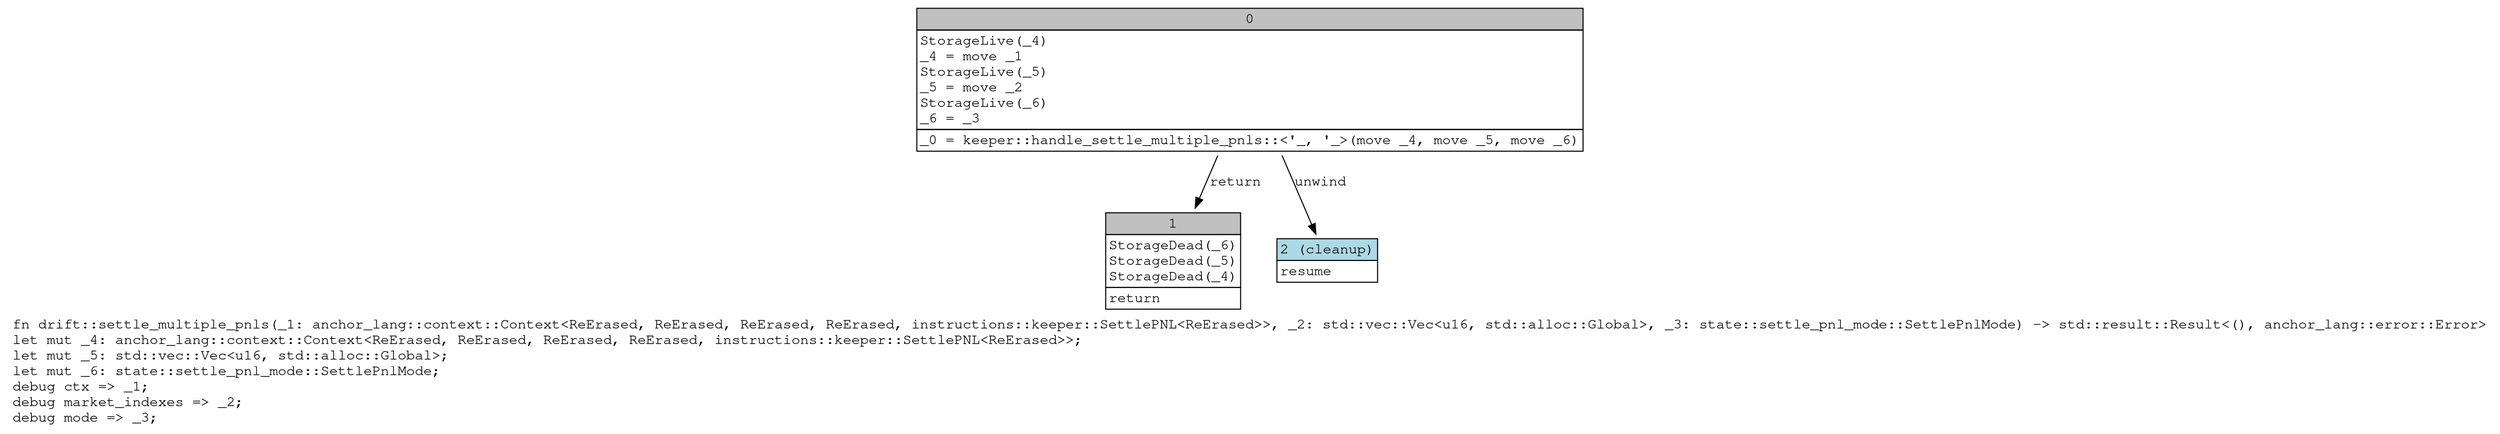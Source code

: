 digraph Mir_0_19924 {
    graph [fontname="Courier, monospace"];
    node [fontname="Courier, monospace"];
    edge [fontname="Courier, monospace"];
    label=<fn drift::settle_multiple_pnls(_1: anchor_lang::context::Context&lt;ReErased, ReErased, ReErased, ReErased, instructions::keeper::SettlePNL&lt;ReErased&gt;&gt;, _2: std::vec::Vec&lt;u16, std::alloc::Global&gt;, _3: state::settle_pnl_mode::SettlePnlMode) -&gt; std::result::Result&lt;(), anchor_lang::error::Error&gt;<br align="left"/>let mut _4: anchor_lang::context::Context&lt;ReErased, ReErased, ReErased, ReErased, instructions::keeper::SettlePNL&lt;ReErased&gt;&gt;;<br align="left"/>let mut _5: std::vec::Vec&lt;u16, std::alloc::Global&gt;;<br align="left"/>let mut _6: state::settle_pnl_mode::SettlePnlMode;<br align="left"/>debug ctx =&gt; _1;<br align="left"/>debug market_indexes =&gt; _2;<br align="left"/>debug mode =&gt; _3;<br align="left"/>>;
    bb0__0_19924 [shape="none", label=<<table border="0" cellborder="1" cellspacing="0"><tr><td bgcolor="gray" align="center" colspan="1">0</td></tr><tr><td align="left" balign="left">StorageLive(_4)<br/>_4 = move _1<br/>StorageLive(_5)<br/>_5 = move _2<br/>StorageLive(_6)<br/>_6 = _3<br/></td></tr><tr><td align="left">_0 = keeper::handle_settle_multiple_pnls::&lt;'_, '_&gt;(move _4, move _5, move _6)</td></tr></table>>];
    bb1__0_19924 [shape="none", label=<<table border="0" cellborder="1" cellspacing="0"><tr><td bgcolor="gray" align="center" colspan="1">1</td></tr><tr><td align="left" balign="left">StorageDead(_6)<br/>StorageDead(_5)<br/>StorageDead(_4)<br/></td></tr><tr><td align="left">return</td></tr></table>>];
    bb2__0_19924 [shape="none", label=<<table border="0" cellborder="1" cellspacing="0"><tr><td bgcolor="lightblue" align="center" colspan="1">2 (cleanup)</td></tr><tr><td align="left">resume</td></tr></table>>];
    bb0__0_19924 -> bb1__0_19924 [label="return"];
    bb0__0_19924 -> bb2__0_19924 [label="unwind"];
}
